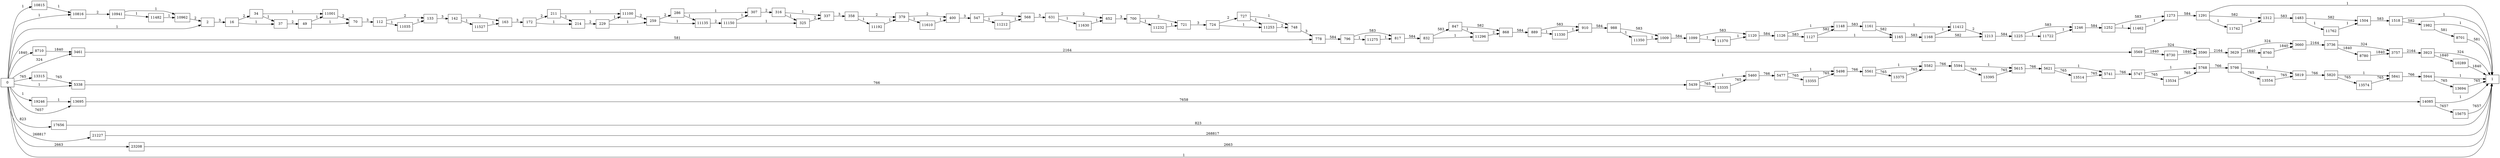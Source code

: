 digraph {
	graph [rankdir=LR]
	node [shape=rectangle]
	2 -> 16 [label=3]
	16 -> 34 [label=2]
	16 -> 37 [label=1]
	34 -> 37 [label=1]
	34 -> 11001 [label=1]
	37 -> 49 [label=2]
	49 -> 70 [label=1]
	49 -> 11001 [label=1]
	70 -> 112 [label=3]
	112 -> 133 [label=2]
	112 -> 11035 [label=1]
	133 -> 142 [label=3]
	142 -> 163 [label=2]
	142 -> 11527 [label=1]
	163 -> 172 [label=3]
	172 -> 211 [label=2]
	172 -> 214 [label=1]
	211 -> 214 [label=1]
	211 -> 11100 [label=1]
	214 -> 229 [label=2]
	229 -> 259 [label=1]
	229 -> 11100 [label=1]
	259 -> 286 [label=2]
	259 -> 11135 [label=1]
	286 -> 307 [label=1]
	286 -> 11135 [label=1]
	307 -> 316 [label=2]
	316 -> 325 [label=1]
	316 -> 337 [label=1]
	325 -> 337 [label=2]
	337 -> 358 [label=3]
	358 -> 379 [label=2]
	358 -> 11192 [label=1]
	379 -> 400 [label=2]
	379 -> 11610 [label=1]
	400 -> 547 [label=3]
	547 -> 568 [label=2]
	547 -> 11212 [label=1]
	568 -> 631 [label=3]
	631 -> 652 [label=2]
	631 -> 11630 [label=1]
	652 -> 700 [label=3]
	700 -> 721 [label=2]
	700 -> 11232 [label=1]
	721 -> 724 [label=3]
	724 -> 727 [label=2]
	724 -> 11253 [label=1]
	727 -> 748 [label=1]
	727 -> 11253 [label=1]
	748 -> 778 [label=3]
	778 -> 796 [label=584]
	796 -> 817 [label=583]
	796 -> 11275 [label=1]
	817 -> 832 [label=584]
	832 -> 847 [label=583]
	832 -> 11296 [label=1]
	847 -> 868 [label=582]
	847 -> 11296 [label=1]
	868 -> 889 [label=584]
	889 -> 910 [label=583]
	889 -> 11330 [label=1]
	910 -> 988 [label=584]
	988 -> 1009 [label=583]
	988 -> 11350 [label=1]
	1009 -> 1099 [label=584]
	1099 -> 1120 [label=583]
	1099 -> 11370 [label=1]
	1120 -> 1126 [label=584]
	1126 -> 1127 [label=583]
	1126 -> 1148 [label=1]
	1127 -> 1148 [label=582]
	1127 -> 1165 [label=1]
	1148 -> 1161 [label=583]
	1161 -> 1165 [label=582]
	1161 -> 11412 [label=1]
	1165 -> 1168 [label=583]
	1168 -> 1213 [label=582]
	1168 -> 11412 [label=1]
	1213 -> 1225 [label=584]
	1225 -> 1246 [label=583]
	1225 -> 11722 [label=1]
	1246 -> 1252 [label=584]
	1252 -> 1273 [label=583]
	1252 -> 11462 [label=1]
	1273 -> 1291 [label=584]
	1291 -> 1 [label=1]
	1291 -> 1312 [label=582]
	1291 -> 11742 [label=1]
	1312 -> 1483 [label=583]
	1483 -> 1504 [label=582]
	1483 -> 11762 [label=1]
	1504 -> 1518 [label=583]
	1518 -> 1982 [label=582]
	1518 -> 1 [label=1]
	1982 -> 1 [label=1]
	1982 -> 8701 [label=581]
	3461 -> 3569 [label=2164]
	3569 -> 3590 [label=324]
	3569 -> 8730 [label=1840]
	3590 -> 3629 [label=2164]
	3629 -> 3660 [label=324]
	3629 -> 8760 [label=1840]
	3660 -> 3736 [label=2164]
	3736 -> 3757 [label=324]
	3736 -> 8780 [label=1840]
	3757 -> 3923 [label=2164]
	3923 -> 1 [label=324]
	3923 -> 10289 [label=1840]
	5338 -> 5439 [label=766]
	5439 -> 5460 [label=1]
	5439 -> 13335 [label=765]
	5460 -> 5477 [label=766]
	5477 -> 5498 [label=1]
	5477 -> 13355 [label=765]
	5498 -> 5561 [label=766]
	5561 -> 5582 [label=1]
	5561 -> 13375 [label=765]
	5582 -> 5594 [label=766]
	5594 -> 5615 [label=1]
	5594 -> 13395 [label=765]
	5615 -> 5621 [label=766]
	5621 -> 5741 [label=1]
	5621 -> 13514 [label=765]
	5741 -> 5747 [label=766]
	5747 -> 5768 [label=1]
	5747 -> 13534 [label=765]
	5768 -> 5798 [label=766]
	5798 -> 5819 [label=1]
	5798 -> 13554 [label=765]
	5819 -> 5820 [label=766]
	5820 -> 5841 [label=1]
	5820 -> 13574 [label=765]
	5841 -> 5944 [label=766]
	5944 -> 1 [label=1]
	5944 -> 13694 [label=765]
	8701 -> 1 [label=581]
	8710 -> 3461 [label=1840]
	8730 -> 3590 [label=1840]
	8760 -> 3660 [label=1840]
	8780 -> 3757 [label=1840]
	10289 -> 1 [label=1840]
	10815 -> 10816 [label=1]
	10816 -> 10941 [label=2]
	10941 -> 10962 [label=1]
	10941 -> 11482 [label=1]
	10962 -> 2 [label=2]
	11001 -> 70 [label=2]
	11035 -> 133 [label=1]
	11100 -> 259 [label=2]
	11135 -> 11150 [label=2]
	11150 -> 307 [label=1]
	11150 -> 325 [label=1]
	11192 -> 379 [label=1]
	11212 -> 568 [label=1]
	11232 -> 721 [label=1]
	11253 -> 748 [label=2]
	11275 -> 817 [label=1]
	11296 -> 868 [label=2]
	11330 -> 910 [label=1]
	11350 -> 1009 [label=1]
	11370 -> 1120 [label=1]
	11412 -> 1213 [label=2]
	11462 -> 1273 [label=1]
	11482 -> 10962 [label=1]
	11527 -> 163 [label=1]
	11610 -> 400 [label=1]
	11630 -> 652 [label=1]
	11722 -> 1246 [label=1]
	11742 -> 1312 [label=1]
	11762 -> 1504 [label=1]
	13315 -> 5338 [label=765]
	13335 -> 5460 [label=765]
	13355 -> 5498 [label=765]
	13375 -> 5582 [label=765]
	13395 -> 5615 [label=765]
	13514 -> 5741 [label=765]
	13534 -> 5768 [label=765]
	13554 -> 5819 [label=765]
	13574 -> 5841 [label=765]
	13694 -> 1 [label=765]
	13695 -> 14085 [label=7658]
	14085 -> 1 [label=1]
	14085 -> 15675 [label=7657]
	15675 -> 1 [label=7657]
	17656 -> 1 [label=823]
	19246 -> 13695 [label=1]
	21227 -> 1 [label=268817]
	23208 -> 1 [label=2663]
	0 -> 2 [label=1]
	0 -> 778 [label=581]
	0 -> 10816 [label=1]
	0 -> 13695 [label=7657]
	0 -> 3461 [label=324]
	0 -> 5338 [label=1]
	0 -> 1 [label=1]
	0 -> 8710 [label=1840]
	0 -> 10815 [label=1]
	0 -> 13315 [label=765]
	0 -> 17656 [label=823]
	0 -> 19246 [label=1]
	0 -> 21227 [label=268817]
	0 -> 23208 [label=2663]
}
